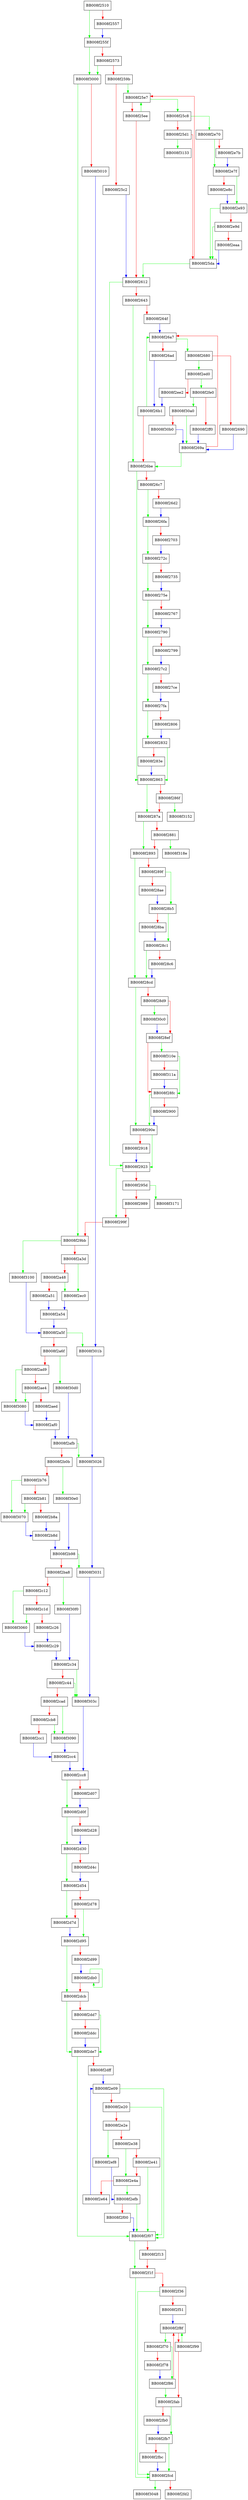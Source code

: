 digraph _dl_non_dynamic_init {
  node [shape="box"];
  graph [splines=ortho];
  BB008f2510 -> BB008f255f [color="green"];
  BB008f2510 -> BB008f2557 [color="red"];
  BB008f2557 -> BB008f255f [color="blue"];
  BB008f255f -> BB008f3000 [color="green"];
  BB008f255f -> BB008f2573 [color="red"];
  BB008f2573 -> BB008f3000 [color="green"];
  BB008f2573 -> BB008f259b [color="red"];
  BB008f259b -> BB008f25e7 [color="green"];
  BB008f259b -> BB008f25c2 [color="red"];
  BB008f25c2 -> BB008f2612 [color="blue"];
  BB008f25c8 -> BB008f2e70 [color="green"];
  BB008f25c8 -> BB008f25d1 [color="red"];
  BB008f25d1 -> BB008f3133 [color="green"];
  BB008f25d1 -> BB008f25da [color="red"];
  BB008f25da -> BB008f2612 [color="green"];
  BB008f25da -> BB008f25e7 [color="red"];
  BB008f25e7 -> BB008f25c8 [color="green"];
  BB008f25e7 -> BB008f25ee [color="red"];
  BB008f25ee -> BB008f25e7 [color="green"];
  BB008f25ee -> BB008f2612 [color="red"];
  BB008f2612 -> BB008f2923 [color="green"];
  BB008f2612 -> BB008f2643 [color="red"];
  BB008f2643 -> BB008f26be [color="green"];
  BB008f2643 -> BB008f264f [color="red"];
  BB008f264f -> BB008f26a7 [color="blue"];
  BB008f2680 -> BB008f2ed0 [color="green"];
  BB008f2680 -> BB008f2690 [color="red"];
  BB008f2690 -> BB008f269a [color="blue"];
  BB008f269a -> BB008f26be [color="green"];
  BB008f269a -> BB008f26a7 [color="red"];
  BB008f26a7 -> BB008f2680 [color="green"];
  BB008f26a7 -> BB008f26ad [color="red"];
  BB008f26ad -> BB008f26b1 [color="blue"];
  BB008f26b1 -> BB008f26a7 [color="green"];
  BB008f26b1 -> BB008f26be [color="red"];
  BB008f26be -> BB008f2863 [color="green"];
  BB008f26be -> BB008f26c7 [color="red"];
  BB008f26c7 -> BB008f26fa [color="green"];
  BB008f26c7 -> BB008f26d2 [color="red"];
  BB008f26d2 -> BB008f26fa [color="blue"];
  BB008f26fa -> BB008f272c [color="green"];
  BB008f26fa -> BB008f2703 [color="red"];
  BB008f2703 -> BB008f272c [color="blue"];
  BB008f272c -> BB008f275e [color="green"];
  BB008f272c -> BB008f2735 [color="red"];
  BB008f2735 -> BB008f275e [color="blue"];
  BB008f275e -> BB008f2790 [color="green"];
  BB008f275e -> BB008f2767 [color="red"];
  BB008f2767 -> BB008f2790 [color="blue"];
  BB008f2790 -> BB008f27c2 [color="green"];
  BB008f2790 -> BB008f2799 [color="red"];
  BB008f2799 -> BB008f27c2 [color="blue"];
  BB008f27c2 -> BB008f27fa [color="green"];
  BB008f27c2 -> BB008f27ce [color="red"];
  BB008f27ce -> BB008f27fa [color="blue"];
  BB008f27fa -> BB008f2832 [color="green"];
  BB008f27fa -> BB008f2806 [color="red"];
  BB008f2806 -> BB008f2832 [color="blue"];
  BB008f2832 -> BB008f2863 [color="green"];
  BB008f2832 -> BB008f283e [color="red"];
  BB008f283e -> BB008f2863 [color="blue"];
  BB008f2863 -> BB008f287a [color="green"];
  BB008f2863 -> BB008f286f [color="red"];
  BB008f286f -> BB008f3152 [color="green"];
  BB008f286f -> BB008f287a [color="red"];
  BB008f287a -> BB008f2893 [color="green"];
  BB008f287a -> BB008f2881 [color="red"];
  BB008f2881 -> BB008f318e [color="green"];
  BB008f2881 -> BB008f2893 [color="red"];
  BB008f2893 -> BB008f28cd [color="green"];
  BB008f2893 -> BB008f289f [color="red"];
  BB008f289f -> BB008f28b5 [color="green"];
  BB008f289f -> BB008f28ae [color="red"];
  BB008f28ae -> BB008f28b5 [color="blue"];
  BB008f28b5 -> BB008f28c1 [color="green"];
  BB008f28b5 -> BB008f28ba [color="red"];
  BB008f28ba -> BB008f28c1 [color="blue"];
  BB008f28c1 -> BB008f28cd [color="green"];
  BB008f28c1 -> BB008f28c6 [color="red"];
  BB008f28c6 -> BB008f28cd [color="blue"];
  BB008f28cd -> BB008f290e [color="green"];
  BB008f28cd -> BB008f28d9 [color="red"];
  BB008f28d9 -> BB008f30c0 [color="green"];
  BB008f28d9 -> BB008f28ef [color="red"];
  BB008f28ef -> BB008f310e [color="green"];
  BB008f28ef -> BB008f28fc [color="red"];
  BB008f28fc -> BB008f290e [color="green"];
  BB008f28fc -> BB008f2900 [color="red"];
  BB008f2900 -> BB008f290e [color="blue"];
  BB008f290e -> BB008f2923 [color="green"];
  BB008f290e -> BB008f2918 [color="red"];
  BB008f2918 -> BB008f2923 [color="blue"];
  BB008f2923 -> BB008f299f [color="green"];
  BB008f2923 -> BB008f295d [color="red"];
  BB008f295d -> BB008f3171 [color="green"];
  BB008f295d -> BB008f2989 [color="red"];
  BB008f2989 -> BB008f299f [color="red"];
  BB008f299f -> BB008f29bb [color="red"];
  BB008f29bb -> BB008f3100 [color="green"];
  BB008f29bb -> BB008f2a3d [color="red"];
  BB008f2a3d -> BB008f2ec0 [color="green"];
  BB008f2a3d -> BB008f2a48 [color="red"];
  BB008f2a48 -> BB008f2ec0 [color="green"];
  BB008f2a48 -> BB008f2a51 [color="red"];
  BB008f2a51 -> BB008f2a54 [color="blue"];
  BB008f2a54 -> BB008f2a5f [color="blue"];
  BB008f2a5f -> BB008f301b [color="green"];
  BB008f2a5f -> BB008f2a6f [color="red"];
  BB008f2a6f -> BB008f30d0 [color="green"];
  BB008f2a6f -> BB008f2ad9 [color="red"];
  BB008f2ad9 -> BB008f3080 [color="green"];
  BB008f2ad9 -> BB008f2ae4 [color="red"];
  BB008f2ae4 -> BB008f3080 [color="green"];
  BB008f2ae4 -> BB008f2aed [color="red"];
  BB008f2aed -> BB008f2af0 [color="blue"];
  BB008f2af0 -> BB008f2afb [color="blue"];
  BB008f2afb -> BB008f3026 [color="green"];
  BB008f2afb -> BB008f2b0b [color="red"];
  BB008f2b0b -> BB008f30e0 [color="green"];
  BB008f2b0b -> BB008f2b76 [color="red"];
  BB008f2b76 -> BB008f3070 [color="green"];
  BB008f2b76 -> BB008f2b81 [color="red"];
  BB008f2b81 -> BB008f3070 [color="green"];
  BB008f2b81 -> BB008f2b8a [color="red"];
  BB008f2b8a -> BB008f2b8d [color="blue"];
  BB008f2b8d -> BB008f2b98 [color="blue"];
  BB008f2b98 -> BB008f3031 [color="green"];
  BB008f2b98 -> BB008f2ba8 [color="red"];
  BB008f2ba8 -> BB008f30f0 [color="green"];
  BB008f2ba8 -> BB008f2c12 [color="red"];
  BB008f2c12 -> BB008f3060 [color="green"];
  BB008f2c12 -> BB008f2c1d [color="red"];
  BB008f2c1d -> BB008f3060 [color="green"];
  BB008f2c1d -> BB008f2c26 [color="red"];
  BB008f2c26 -> BB008f2c29 [color="blue"];
  BB008f2c29 -> BB008f2c34 [color="blue"];
  BB008f2c34 -> BB008f303c [color="green"];
  BB008f2c34 -> BB008f2c44 [color="red"];
  BB008f2c44 -> BB008f303c [color="green"];
  BB008f2c44 -> BB008f2cad [color="red"];
  BB008f2cad -> BB008f3090 [color="green"];
  BB008f2cad -> BB008f2cb8 [color="red"];
  BB008f2cb8 -> BB008f3090 [color="green"];
  BB008f2cb8 -> BB008f2cc1 [color="red"];
  BB008f2cc1 -> BB008f2cc4 [color="blue"];
  BB008f2cc4 -> BB008f2cc8 [color="blue"];
  BB008f2cc8 -> BB008f2d0f [color="green"];
  BB008f2cc8 -> BB008f2d07 [color="red"];
  BB008f2d07 -> BB008f2d0f [color="blue"];
  BB008f2d0f -> BB008f2d30 [color="green"];
  BB008f2d0f -> BB008f2d28 [color="red"];
  BB008f2d28 -> BB008f2d30 [color="blue"];
  BB008f2d30 -> BB008f2d54 [color="green"];
  BB008f2d30 -> BB008f2d4c [color="red"];
  BB008f2d4c -> BB008f2d54 [color="blue"];
  BB008f2d54 -> BB008f2d7d [color="green"];
  BB008f2d54 -> BB008f2d78 [color="red"];
  BB008f2d78 -> BB008f2d95 [color="green"];
  BB008f2d78 -> BB008f2d7d [color="red"];
  BB008f2d7d -> BB008f2d95 [color="blue"];
  BB008f2d95 -> BB008f2dcb [color="green"];
  BB008f2d95 -> BB008f2d99 [color="red"];
  BB008f2d99 -> BB008f2db0 [color="blue"];
  BB008f2db0 -> BB008f2db0 [color="green"];
  BB008f2db0 -> BB008f2dcb [color="red"];
  BB008f2dcb -> BB008f2de7 [color="green"];
  BB008f2dcb -> BB008f2dd7 [color="red"];
  BB008f2dd7 -> BB008f2de7 [color="green"];
  BB008f2dd7 -> BB008f2ddc [color="red"];
  BB008f2ddc -> BB008f2de7 [color="blue"];
  BB008f2de7 -> BB008f2f07 [color="green"];
  BB008f2de7 -> BB008f2dff [color="red"];
  BB008f2dff -> BB008f2e09 [color="blue"];
  BB008f2e09 -> BB008f2f07 [color="green"];
  BB008f2e09 -> BB008f2e20 [color="red"];
  BB008f2e20 -> BB008f2f07 [color="green"];
  BB008f2e20 -> BB008f2e2e [color="red"];
  BB008f2e2e -> BB008f2ef8 [color="green"];
  BB008f2e2e -> BB008f2e38 [color="red"];
  BB008f2e38 -> BB008f2e4a [color="green"];
  BB008f2e38 -> BB008f2e41 [color="red"];
  BB008f2e41 -> BB008f2f07 [color="green"];
  BB008f2e41 -> BB008f2e4a [color="red"];
  BB008f2e4a -> BB008f2efb [color="green"];
  BB008f2e4a -> BB008f2e64 [color="red"];
  BB008f2e64 -> BB008f2e09 [color="blue"];
  BB008f2e70 -> BB008f2e7f [color="green"];
  BB008f2e70 -> BB008f2e7b [color="red"];
  BB008f2e7b -> BB008f2e7f [color="blue"];
  BB008f2e7f -> BB008f2e93 [color="green"];
  BB008f2e7f -> BB008f2e8c [color="red"];
  BB008f2e8c -> BB008f2e93 [color="blue"];
  BB008f2e93 -> BB008f25da [color="green"];
  BB008f2e93 -> BB008f2e9d [color="red"];
  BB008f2e9d -> BB008f25da [color="green"];
  BB008f2e9d -> BB008f2eaa [color="red"];
  BB008f2eaa -> BB008f25da [color="blue"];
  BB008f2ec0 -> BB008f2a54 [color="blue"];
  BB008f2ed0 -> BB008f2fe0 [color="green"];
  BB008f2ed0 -> BB008f2ee2 [color="red"];
  BB008f2ee2 -> BB008f26b1 [color="blue"];
  BB008f2ef8 -> BB008f2efb [color="blue"];
  BB008f2efb -> BB008f2f07 [color="green"];
  BB008f2efb -> BB008f2f00 [color="red"];
  BB008f2f00 -> BB008f2f07 [color="blue"];
  BB008f2f07 -> BB008f2f1f [color="green"];
  BB008f2f07 -> BB008f2f13 [color="red"];
  BB008f2f13 -> BB008f2f1f [color="red"];
  BB008f2f1f -> BB008f2fcd [color="green"];
  BB008f2f1f -> BB008f2f36 [color="red"];
  BB008f2f36 -> BB008f2fcd [color="green"];
  BB008f2f36 -> BB008f2f51 [color="red"];
  BB008f2f51 -> BB008f2f8f [color="blue"];
  BB008f2f70 -> BB008f2f86 [color="green"];
  BB008f2f70 -> BB008f2f78 [color="red"];
  BB008f2f78 -> BB008f2f86 [color="blue"];
  BB008f2f86 -> BB008f2fab [color="green"];
  BB008f2f86 -> BB008f2f8f [color="red"];
  BB008f2f8f -> BB008f2f70 [color="green"];
  BB008f2f8f -> BB008f2f99 [color="red"];
  BB008f2f99 -> BB008f2f8f [color="green"];
  BB008f2f99 -> BB008f2fab [color="red"];
  BB008f2fab -> BB008f2fb7 [color="green"];
  BB008f2fab -> BB008f2fb0 [color="red"];
  BB008f2fb0 -> BB008f2fb7 [color="blue"];
  BB008f2fb7 -> BB008f2fcd [color="green"];
  BB008f2fb7 -> BB008f2fbc [color="red"];
  BB008f2fbc -> BB008f2fcd [color="blue"];
  BB008f2fcd -> BB008f3048 [color="green"];
  BB008f2fcd -> BB008f2fd2 [color="red"];
  BB008f2fe0 -> BB008f30a0 [color="green"];
  BB008f2fe0 -> BB008f2ff0 [color="red"];
  BB008f2ff0 -> BB008f269a [color="blue"];
  BB008f3000 -> BB008f29bb [color="green"];
  BB008f3000 -> BB008f3010 [color="red"];
  BB008f3010 -> BB008f301b [color="blue"];
  BB008f301b -> BB008f3026 [color="blue"];
  BB008f3026 -> BB008f3031 [color="blue"];
  BB008f3031 -> BB008f303c [color="blue"];
  BB008f303c -> BB008f2cc8 [color="blue"];
  BB008f3060 -> BB008f2c29 [color="blue"];
  BB008f3070 -> BB008f2b8d [color="blue"];
  BB008f3080 -> BB008f2af0 [color="blue"];
  BB008f3090 -> BB008f2cc4 [color="blue"];
  BB008f30a0 -> BB008f269a [color="green"];
  BB008f30a0 -> BB008f30b0 [color="red"];
  BB008f30b0 -> BB008f269a [color="blue"];
  BB008f30c0 -> BB008f28ef [color="blue"];
  BB008f30d0 -> BB008f2afb [color="blue"];
  BB008f30e0 -> BB008f2b98 [color="blue"];
  BB008f30f0 -> BB008f2c34 [color="blue"];
  BB008f3100 -> BB008f2a5f [color="blue"];
  BB008f310e -> BB008f28fc [color="green"];
  BB008f310e -> BB008f311a [color="red"];
  BB008f311a -> BB008f28fc [color="blue"];
}